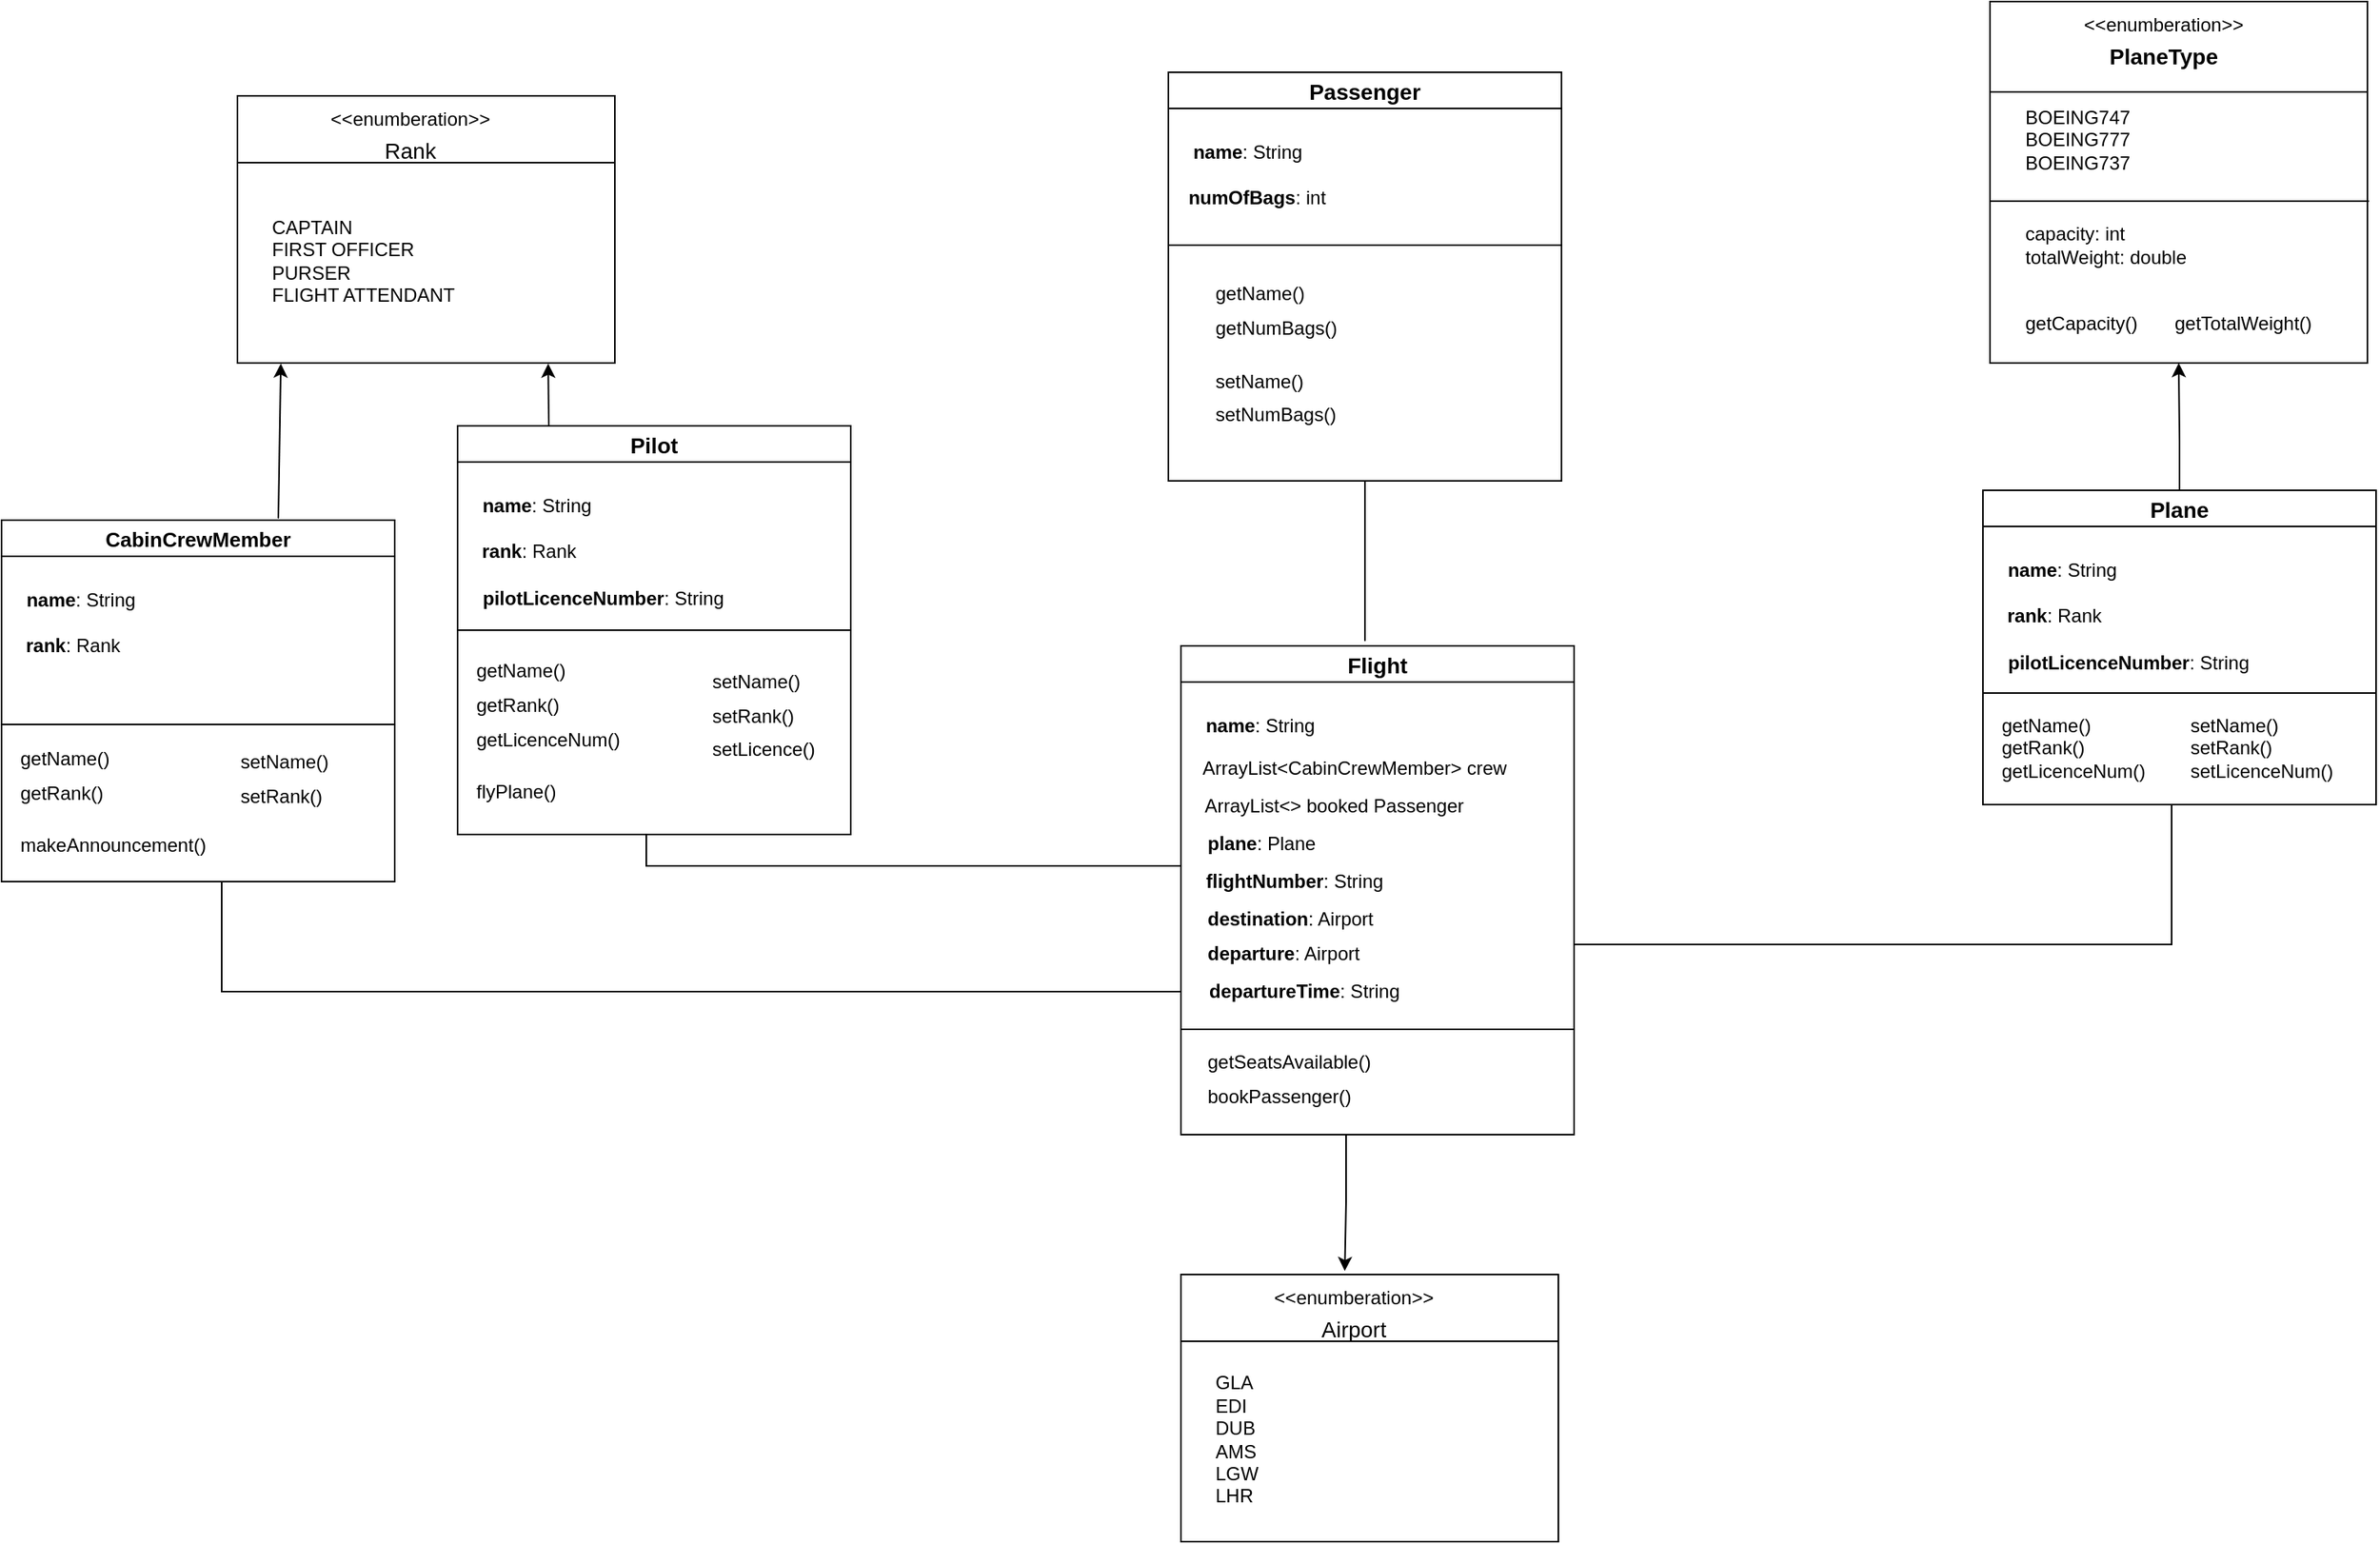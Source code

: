 <mxfile version="19.0.0" type="device"><diagram id="9QdUqoAenT8YlP3e76xV" name="Page-1"><mxGraphModel dx="1706" dy="982" grid="1" gridSize="10" guides="1" tooltips="1" connect="1" arrows="1" fold="1" page="1" pageScale="1" pageWidth="1654" pageHeight="1169" math="0" shadow="0"><root><mxCell id="0"/><mxCell id="1" parent="0"/><mxCell id="eV8SULNelUoBxxyuiyI8-80" style="edgeStyle=orthogonalEdgeStyle;rounded=0;orthogonalLoop=1;jettySize=auto;html=1;entryX=0.468;entryY=-0.01;entryDx=0;entryDy=0;entryPerimeter=0;fontSize=14;endArrow=none;endFill=0;" edge="1" parent="1" source="eV8SULNelUoBxxyuiyI8-2" target="eV8SULNelUoBxxyuiyI8-57"><mxGeometry relative="1" as="geometry"/></mxCell><mxCell id="eV8SULNelUoBxxyuiyI8-2" value="Passenger" style="swimlane;fontSize=14;" vertex="1" parent="1"><mxGeometry x="792" y="175" width="250" height="260" as="geometry"/></mxCell><mxCell id="eV8SULNelUoBxxyuiyI8-3" value="&lt;b&gt;name&lt;/b&gt;: String" style="text;html=1;align=center;verticalAlign=middle;resizable=0;points=[];autosize=1;strokeColor=none;fillColor=none;" vertex="1" parent="eV8SULNelUoBxxyuiyI8-2"><mxGeometry x="10" y="41" width="80" height="20" as="geometry"/></mxCell><mxCell id="eV8SULNelUoBxxyuiyI8-4" value="&lt;b&gt;numOfBags&lt;/b&gt;: int" style="text;html=1;align=center;verticalAlign=middle;resizable=0;points=[];autosize=1;strokeColor=none;fillColor=none;" vertex="1" parent="eV8SULNelUoBxxyuiyI8-2"><mxGeometry x="6" y="70" width="100" height="20" as="geometry"/></mxCell><mxCell id="eV8SULNelUoBxxyuiyI8-34" value="&lt;p style=&quot;line-height: 1.8;&quot;&gt;getName()&lt;br&gt;getNumBags()&lt;/p&gt;&lt;p style=&quot;line-height: 1.8;&quot;&gt;setName()&lt;br&gt;setNumBags()&lt;/p&gt;" style="text;html=1;align=left;verticalAlign=middle;resizable=0;points=[];autosize=1;strokeColor=none;fillColor=none;" vertex="1" parent="eV8SULNelUoBxxyuiyI8-2"><mxGeometry x="28" y="115" width="90" height="130" as="geometry"/></mxCell><mxCell id="eV8SULNelUoBxxyuiyI8-5" value="" style="endArrow=none;html=1;rounded=0;" edge="1" parent="eV8SULNelUoBxxyuiyI8-2"><mxGeometry width="50" height="50" relative="1" as="geometry"><mxPoint y="110" as="sourcePoint"/><mxPoint x="250" y="110" as="targetPoint"/></mxGeometry></mxCell><mxCell id="eV8SULNelUoBxxyuiyI8-14" value="" style="rounded=0;whiteSpace=wrap;html=1;" vertex="1" parent="1"><mxGeometry x="200" y="190" width="240" height="170" as="geometry"/></mxCell><mxCell id="eV8SULNelUoBxxyuiyI8-15" value="" style="endArrow=none;html=1;rounded=0;exitX=0;exitY=0.25;exitDx=0;exitDy=0;entryX=1;entryY=0.25;entryDx=0;entryDy=0;" edge="1" parent="1" source="eV8SULNelUoBxxyuiyI8-14" target="eV8SULNelUoBxxyuiyI8-14"><mxGeometry width="50" height="50" relative="1" as="geometry"><mxPoint x="-110" y="590" as="sourcePoint"/><mxPoint x="150" y="320" as="targetPoint"/></mxGeometry></mxCell><mxCell id="eV8SULNelUoBxxyuiyI8-16" value="&amp;lt;&amp;lt;enumberation&amp;gt;&amp;gt;" style="text;html=1;strokeColor=none;fillColor=none;align=center;verticalAlign=middle;whiteSpace=wrap;rounded=0;" vertex="1" parent="1"><mxGeometry x="280" y="190" width="60" height="30" as="geometry"/></mxCell><mxCell id="eV8SULNelUoBxxyuiyI8-17" value="&lt;font style=&quot;font-size: 14px;&quot;&gt;Rank&lt;/font&gt;" style="text;html=1;strokeColor=none;fillColor=none;align=center;verticalAlign=middle;whiteSpace=wrap;rounded=0;" vertex="1" parent="1"><mxGeometry x="280" y="210" width="60" height="30" as="geometry"/></mxCell><mxCell id="eV8SULNelUoBxxyuiyI8-18" value="CAPTAIN&lt;br&gt;FIRST OFFICER&lt;br&gt;PURSER&lt;br&gt;FLIGHT ATTENDANT" style="text;html=1;strokeColor=none;fillColor=none;align=left;verticalAlign=middle;whiteSpace=wrap;rounded=0;" vertex="1" parent="1"><mxGeometry x="220" y="280" width="140" height="30" as="geometry"/></mxCell><mxCell id="eV8SULNelUoBxxyuiyI8-21" value="CabinCrewMember" style="swimlane;fontSize=13;" vertex="1" parent="1"><mxGeometry x="50" y="460" width="250" height="230" as="geometry"/></mxCell><mxCell id="eV8SULNelUoBxxyuiyI8-22" value="&lt;b&gt;name&lt;/b&gt;: String" style="text;html=1;align=center;verticalAlign=middle;resizable=0;points=[];autosize=1;strokeColor=none;fillColor=none;" vertex="1" parent="eV8SULNelUoBxxyuiyI8-21"><mxGeometry x="10" y="41" width="80" height="20" as="geometry"/></mxCell><mxCell id="eV8SULNelUoBxxyuiyI8-23" value="&lt;b&gt;rank&lt;/b&gt;: Rank" style="text;html=1;align=center;verticalAlign=middle;resizable=0;points=[];autosize=1;strokeColor=none;fillColor=none;" vertex="1" parent="eV8SULNelUoBxxyuiyI8-21"><mxGeometry x="5" y="70" width="80" height="20" as="geometry"/></mxCell><mxCell id="eV8SULNelUoBxxyuiyI8-35" value="&lt;p style=&quot;line-height: 1.8;&quot;&gt;getName()&lt;br&gt;getRank()&lt;/p&gt;&lt;p style=&quot;line-height: 1.8;&quot;&gt;makeAnnouncement()&lt;/p&gt;" style="text;html=1;align=left;verticalAlign=middle;resizable=0;points=[];autosize=1;strokeColor=none;fillColor=none;" vertex="1" parent="eV8SULNelUoBxxyuiyI8-21"><mxGeometry x="10" y="125" width="130" height="110" as="geometry"/></mxCell><mxCell id="eV8SULNelUoBxxyuiyI8-36" value="" style="endArrow=none;html=1;rounded=0;" edge="1" parent="eV8SULNelUoBxxyuiyI8-21"><mxGeometry width="50" height="50" relative="1" as="geometry"><mxPoint y="130" as="sourcePoint"/><mxPoint x="250" y="130" as="targetPoint"/></mxGeometry></mxCell><mxCell id="eV8SULNelUoBxxyuiyI8-84" value="&lt;p style=&quot;line-height: 1.8;&quot;&gt;setName()&lt;br&gt;setRank()&lt;/p&gt;" style="text;html=1;align=left;verticalAlign=middle;resizable=0;points=[];autosize=1;strokeColor=none;fillColor=none;" vertex="1" parent="eV8SULNelUoBxxyuiyI8-21"><mxGeometry x="150" y="130" width="70" height="70" as="geometry"/></mxCell><mxCell id="eV8SULNelUoBxxyuiyI8-79" style="edgeStyle=orthogonalEdgeStyle;rounded=0;orthogonalLoop=1;jettySize=auto;html=1;fontSize=14;endArrow=none;endFill=0;" edge="1" parent="1" source="eV8SULNelUoBxxyuiyI8-24"><mxGeometry relative="1" as="geometry"><mxPoint x="800" y="680" as="targetPoint"/><Array as="points"><mxPoint x="460" y="680"/></Array></mxGeometry></mxCell><mxCell id="eV8SULNelUoBxxyuiyI8-24" value="Pilot" style="swimlane;fontSize=14;" vertex="1" parent="1"><mxGeometry x="340" y="400" width="250" height="260" as="geometry"/></mxCell><mxCell id="eV8SULNelUoBxxyuiyI8-25" value="&lt;b&gt;name&lt;/b&gt;: String" style="text;html=1;align=center;verticalAlign=middle;resizable=0;points=[];autosize=1;strokeColor=none;fillColor=none;" vertex="1" parent="eV8SULNelUoBxxyuiyI8-24"><mxGeometry x="10" y="41" width="80" height="20" as="geometry"/></mxCell><mxCell id="eV8SULNelUoBxxyuiyI8-26" value="&lt;b&gt;rank&lt;/b&gt;: Rank" style="text;html=1;align=center;verticalAlign=middle;resizable=0;points=[];autosize=1;strokeColor=none;fillColor=none;" vertex="1" parent="eV8SULNelUoBxxyuiyI8-24"><mxGeometry x="5" y="70" width="80" height="20" as="geometry"/></mxCell><mxCell id="eV8SULNelUoBxxyuiyI8-27" value="&lt;b&gt;pilotLicenceNumber&lt;/b&gt;: String" style="text;html=1;align=left;verticalAlign=middle;resizable=0;points=[];autosize=1;strokeColor=none;fillColor=none;" vertex="1" parent="eV8SULNelUoBxxyuiyI8-24"><mxGeometry x="14" y="100" width="170" height="20" as="geometry"/></mxCell><mxCell id="eV8SULNelUoBxxyuiyI8-37" value="" style="endArrow=none;html=1;rounded=0;" edge="1" parent="eV8SULNelUoBxxyuiyI8-24"><mxGeometry width="50" height="50" relative="1" as="geometry"><mxPoint y="130" as="sourcePoint"/><mxPoint x="250" y="130" as="targetPoint"/></mxGeometry></mxCell><mxCell id="eV8SULNelUoBxxyuiyI8-38" value="&lt;p style=&quot;line-height: 1.8;&quot;&gt;getName()&lt;br&gt;getRank()&lt;br&gt;getLicenceNum()&lt;/p&gt;&lt;p style=&quot;line-height: 1.8;&quot;&gt;flyPlane()&lt;/p&gt;" style="text;html=1;align=left;verticalAlign=middle;resizable=0;points=[];autosize=1;strokeColor=none;fillColor=none;" vertex="1" parent="eV8SULNelUoBxxyuiyI8-24"><mxGeometry x="10" y="130" width="110" height="130" as="geometry"/></mxCell><mxCell id="eV8SULNelUoBxxyuiyI8-83" value="&lt;p style=&quot;line-height: 1.8;&quot;&gt;setName()&lt;br&gt;setRank()&lt;br&gt;setLicence()&lt;/p&gt;" style="text;html=1;align=left;verticalAlign=middle;resizable=0;points=[];autosize=1;strokeColor=none;fillColor=none;" vertex="1" parent="eV8SULNelUoBxxyuiyI8-24"><mxGeometry x="160" y="140" width="80" height="90" as="geometry"/></mxCell><mxCell id="eV8SULNelUoBxxyuiyI8-28" value="" style="endArrow=classic;html=1;rounded=0;entryX=0.115;entryY=1.002;entryDx=0;entryDy=0;entryPerimeter=0;exitX=0.704;exitY=-0.005;exitDx=0;exitDy=0;exitPerimeter=0;" edge="1" parent="1" source="eV8SULNelUoBxxyuiyI8-21" target="eV8SULNelUoBxxyuiyI8-14"><mxGeometry width="50" height="50" relative="1" as="geometry"><mxPoint x="228" y="440" as="sourcePoint"/><mxPoint x="50" y="160" as="targetPoint"/></mxGeometry></mxCell><mxCell id="eV8SULNelUoBxxyuiyI8-29" value="" style="endArrow=classic;html=1;rounded=0;entryX=0.115;entryY=1.002;entryDx=0;entryDy=0;entryPerimeter=0;" edge="1" parent="1"><mxGeometry width="50" height="50" relative="1" as="geometry"><mxPoint x="398" y="400" as="sourcePoint"/><mxPoint x="397.6" y="360.4" as="targetPoint"/></mxGeometry></mxCell><mxCell id="eV8SULNelUoBxxyuiyI8-55" style="edgeStyle=orthogonalEdgeStyle;rounded=0;orthogonalLoop=1;jettySize=auto;html=1;entryX=0.5;entryY=1;entryDx=0;entryDy=0;" edge="1" parent="1" source="eV8SULNelUoBxxyuiyI8-30" target="eV8SULNelUoBxxyuiyI8-46"><mxGeometry relative="1" as="geometry"><mxPoint x="1435" y="370" as="targetPoint"/><Array as="points"><mxPoint x="1435" y="410"/><mxPoint x="1435" y="410"/></Array></mxGeometry></mxCell><mxCell id="eV8SULNelUoBxxyuiyI8-81" style="edgeStyle=orthogonalEdgeStyle;rounded=0;orthogonalLoop=1;jettySize=auto;html=1;exitX=0.5;exitY=1;exitDx=0;exitDy=0;fontSize=14;endArrow=none;endFill=0;" edge="1" parent="1" source="eV8SULNelUoBxxyuiyI8-30"><mxGeometry relative="1" as="geometry"><mxPoint x="1050" y="730" as="targetPoint"/><Array as="points"><mxPoint x="1430" y="641"/><mxPoint x="1430" y="730"/></Array></mxGeometry></mxCell><mxCell id="eV8SULNelUoBxxyuiyI8-30" value="Plane" style="swimlane;fontSize=14;" vertex="1" parent="1"><mxGeometry x="1310" y="441" width="250" height="200" as="geometry"/></mxCell><mxCell id="eV8SULNelUoBxxyuiyI8-31" value="&lt;b&gt;name&lt;/b&gt;: String" style="text;html=1;align=center;verticalAlign=middle;resizable=0;points=[];autosize=1;strokeColor=none;fillColor=none;" vertex="1" parent="eV8SULNelUoBxxyuiyI8-30"><mxGeometry x="10" y="41" width="80" height="20" as="geometry"/></mxCell><mxCell id="eV8SULNelUoBxxyuiyI8-32" value="&lt;b&gt;rank&lt;/b&gt;: Rank" style="text;html=1;align=center;verticalAlign=middle;resizable=0;points=[];autosize=1;strokeColor=none;fillColor=none;" vertex="1" parent="eV8SULNelUoBxxyuiyI8-30"><mxGeometry x="5" y="70" width="80" height="20" as="geometry"/></mxCell><mxCell id="eV8SULNelUoBxxyuiyI8-33" value="&lt;b&gt;pilotLicenceNumber&lt;/b&gt;: String" style="text;html=1;align=left;verticalAlign=middle;resizable=0;points=[];autosize=1;strokeColor=none;fillColor=none;" vertex="1" parent="eV8SULNelUoBxxyuiyI8-30"><mxGeometry x="14" y="100" width="170" height="20" as="geometry"/></mxCell><mxCell id="eV8SULNelUoBxxyuiyI8-39" value="" style="endArrow=none;html=1;rounded=0;" edge="1" parent="eV8SULNelUoBxxyuiyI8-30"><mxGeometry width="50" height="50" relative="1" as="geometry"><mxPoint y="129" as="sourcePoint"/><mxPoint x="250" y="129" as="targetPoint"/></mxGeometry></mxCell><mxCell id="eV8SULNelUoBxxyuiyI8-40" value="getName()&lt;br&gt;getRank()&lt;br&gt;getLicenceNum()" style="text;html=1;align=left;verticalAlign=middle;resizable=0;points=[];autosize=1;strokeColor=none;fillColor=none;" vertex="1" parent="eV8SULNelUoBxxyuiyI8-30"><mxGeometry x="10" y="139" width="110" height="50" as="geometry"/></mxCell><mxCell id="eV8SULNelUoBxxyuiyI8-85" value="setName()&lt;br&gt;setRank()&lt;br&gt;setLicenceNum()" style="text;html=1;align=left;verticalAlign=middle;resizable=0;points=[];autosize=1;strokeColor=none;fillColor=none;" vertex="1" parent="eV8SULNelUoBxxyuiyI8-30"><mxGeometry x="130" y="139" width="110" height="50" as="geometry"/></mxCell><mxCell id="eV8SULNelUoBxxyuiyI8-46" value="" style="rounded=0;whiteSpace=wrap;html=1;" vertex="1" parent="1"><mxGeometry x="1314.5" y="130" width="240" height="230" as="geometry"/></mxCell><mxCell id="eV8SULNelUoBxxyuiyI8-47" value="" style="endArrow=none;html=1;rounded=0;exitX=0;exitY=0.25;exitDx=0;exitDy=0;entryX=1;entryY=0.25;entryDx=0;entryDy=0;" edge="1" parent="1" source="eV8SULNelUoBxxyuiyI8-46" target="eV8SULNelUoBxxyuiyI8-46"><mxGeometry width="50" height="50" relative="1" as="geometry"><mxPoint x="1004.5" y="530" as="sourcePoint"/><mxPoint x="1264.5" y="260" as="targetPoint"/></mxGeometry></mxCell><mxCell id="eV8SULNelUoBxxyuiyI8-48" value="&amp;lt;&amp;lt;enumberation&amp;gt;&amp;gt;" style="text;html=1;strokeColor=none;fillColor=none;align=center;verticalAlign=middle;whiteSpace=wrap;rounded=0;" vertex="1" parent="1"><mxGeometry x="1394.5" y="130" width="60" height="30" as="geometry"/></mxCell><mxCell id="eV8SULNelUoBxxyuiyI8-49" value="PlaneType" style="text;html=1;strokeColor=none;fillColor=none;align=center;verticalAlign=middle;whiteSpace=wrap;rounded=0;fontStyle=1;fontSize=14;" vertex="1" parent="1"><mxGeometry x="1394.5" y="150" width="60" height="30" as="geometry"/></mxCell><mxCell id="eV8SULNelUoBxxyuiyI8-50" value="BOEING747&lt;br&gt;BOEING777&lt;br&gt;BOEING737&lt;br&gt;" style="text;html=1;strokeColor=none;fillColor=none;align=left;verticalAlign=middle;whiteSpace=wrap;rounded=0;" vertex="1" parent="1"><mxGeometry x="1334.5" y="203" width="60" height="30" as="geometry"/></mxCell><mxCell id="eV8SULNelUoBxxyuiyI8-52" value="" style="endArrow=none;html=1;rounded=0;" edge="1" parent="1"><mxGeometry width="50" height="50" relative="1" as="geometry"><mxPoint x="1314.5" y="257" as="sourcePoint"/><mxPoint x="1555.5" y="257" as="targetPoint"/></mxGeometry></mxCell><mxCell id="eV8SULNelUoBxxyuiyI8-54" value="capacity: int&lt;br&gt;totalWeight: double" style="text;html=1;strokeColor=none;fillColor=none;align=left;verticalAlign=middle;whiteSpace=wrap;rounded=0;" vertex="1" parent="1"><mxGeometry x="1334.5" y="270" width="110" height="30" as="geometry"/></mxCell><mxCell id="eV8SULNelUoBxxyuiyI8-57" value="Flight" style="swimlane;fontSize=14;" vertex="1" parent="1"><mxGeometry x="800" y="540" width="250" height="311" as="geometry"/></mxCell><mxCell id="eV8SULNelUoBxxyuiyI8-58" value="&lt;b&gt;name&lt;/b&gt;: String" style="text;html=1;align=center;verticalAlign=middle;resizable=0;points=[];autosize=1;strokeColor=none;fillColor=none;" vertex="1" parent="eV8SULNelUoBxxyuiyI8-57"><mxGeometry x="10" y="41" width="80" height="20" as="geometry"/></mxCell><mxCell id="eV8SULNelUoBxxyuiyI8-59" value="ArrayList&amp;lt;CabinCrewMember&amp;gt; crew" style="text;html=1;align=center;verticalAlign=middle;resizable=0;points=[];autosize=1;strokeColor=none;fillColor=none;" vertex="1" parent="eV8SULNelUoBxxyuiyI8-57"><mxGeometry x="5" y="68" width="210" height="20" as="geometry"/></mxCell><mxCell id="eV8SULNelUoBxxyuiyI8-60" value="&lt;p style=&quot;line-height: 1.8;&quot;&gt;getSeatsAvailable()&lt;br&gt;bookPassenger()&lt;/p&gt;" style="text;html=1;align=left;verticalAlign=middle;resizable=0;points=[];autosize=1;strokeColor=none;fillColor=none;" vertex="1" parent="eV8SULNelUoBxxyuiyI8-57"><mxGeometry x="15" y="241" width="120" height="70" as="geometry"/></mxCell><mxCell id="eV8SULNelUoBxxyuiyI8-62" value="" style="endArrow=none;html=1;rounded=0;" edge="1" parent="eV8SULNelUoBxxyuiyI8-57"><mxGeometry width="50" height="50" relative="1" as="geometry"><mxPoint y="244" as="sourcePoint"/><mxPoint x="250" y="244" as="targetPoint"/></mxGeometry></mxCell><mxCell id="eV8SULNelUoBxxyuiyI8-64" value="&lt;b&gt;plane&lt;/b&gt;: Plane" style="text;html=1;align=left;verticalAlign=middle;resizable=0;points=[];autosize=1;strokeColor=none;fillColor=none;" vertex="1" parent="eV8SULNelUoBxxyuiyI8-57"><mxGeometry x="15" y="116" width="80" height="20" as="geometry"/></mxCell><mxCell id="eV8SULNelUoBxxyuiyI8-68" value="&lt;b&gt;destination&lt;/b&gt;: Airport" style="text;html=1;align=left;verticalAlign=middle;resizable=0;points=[];autosize=1;strokeColor=none;fillColor=none;" vertex="1" parent="eV8SULNelUoBxxyuiyI8-57"><mxGeometry x="15" y="164" width="120" height="20" as="geometry"/></mxCell><mxCell id="eV8SULNelUoBxxyuiyI8-61" value="ArrayList&amp;lt;&amp;gt; booked Passenger" style="text;html=1;align=center;verticalAlign=middle;resizable=0;points=[];autosize=1;strokeColor=none;fillColor=none;" vertex="1" parent="1"><mxGeometry x="807" y="632" width="180" height="20" as="geometry"/></mxCell><mxCell id="eV8SULNelUoBxxyuiyI8-65" value="&lt;b&gt;flightNumber&lt;/b&gt;: String" style="text;html=1;align=left;verticalAlign=middle;resizable=0;points=[];autosize=1;strokeColor=none;fillColor=none;" vertex="1" parent="1"><mxGeometry x="814" y="680" width="130" height="20" as="geometry"/></mxCell><mxCell id="eV8SULNelUoBxxyuiyI8-69" value="&lt;b&gt;departure&lt;/b&gt;: Airport" style="text;html=1;align=left;verticalAlign=middle;resizable=0;points=[];autosize=1;strokeColor=none;fillColor=none;" vertex="1" parent="1"><mxGeometry x="815" y="726" width="110" height="20" as="geometry"/></mxCell><mxCell id="eV8SULNelUoBxxyuiyI8-70" value="&lt;b&gt;departureTime&lt;/b&gt;: String" style="text;html=1;align=left;verticalAlign=middle;resizable=0;points=[];autosize=1;strokeColor=none;fillColor=none;" vertex="1" parent="1"><mxGeometry x="816" y="750" width="140" height="20" as="geometry"/></mxCell><mxCell id="eV8SULNelUoBxxyuiyI8-74" style="edgeStyle=orthogonalEdgeStyle;rounded=0;orthogonalLoop=1;jettySize=auto;html=1;exitX=0.5;exitY=1;exitDx=0;exitDy=0;" edge="1" parent="1" source="eV8SULNelUoBxxyuiyI8-14" target="eV8SULNelUoBxxyuiyI8-14"><mxGeometry relative="1" as="geometry"/></mxCell><mxCell id="eV8SULNelUoBxxyuiyI8-78" value="" style="endArrow=none;html=1;rounded=0;fontSize=14;" edge="1" parent="1"><mxGeometry width="50" height="50" relative="1" as="geometry"><mxPoint x="190" y="690" as="sourcePoint"/><mxPoint x="800" y="760" as="targetPoint"/><Array as="points"><mxPoint x="190" y="760"/></Array></mxGeometry></mxCell><mxCell id="eV8SULNelUoBxxyuiyI8-86" value="getCapacity()&lt;br&gt;" style="text;html=1;strokeColor=none;fillColor=none;align=left;verticalAlign=middle;whiteSpace=wrap;rounded=0;" vertex="1" parent="1"><mxGeometry x="1334.5" y="320" width="110" height="30" as="geometry"/></mxCell><mxCell id="eV8SULNelUoBxxyuiyI8-87" value="getTotalWeight()" style="text;html=1;strokeColor=none;fillColor=none;align=left;verticalAlign=middle;whiteSpace=wrap;rounded=0;" vertex="1" parent="1"><mxGeometry x="1430" y="320" width="110" height="30" as="geometry"/></mxCell><mxCell id="eV8SULNelUoBxxyuiyI8-93" value="" style="rounded=0;whiteSpace=wrap;html=1;" vertex="1" parent="1"><mxGeometry x="800" y="940" width="240" height="170" as="geometry"/></mxCell><mxCell id="eV8SULNelUoBxxyuiyI8-94" value="" style="endArrow=none;html=1;rounded=0;exitX=0;exitY=0.25;exitDx=0;exitDy=0;entryX=1;entryY=0.25;entryDx=0;entryDy=0;" edge="1" parent="1" source="eV8SULNelUoBxxyuiyI8-93" target="eV8SULNelUoBxxyuiyI8-93"><mxGeometry width="50" height="50" relative="1" as="geometry"><mxPoint x="800" y="1260" as="sourcePoint"/><mxPoint x="1060" y="990" as="targetPoint"/></mxGeometry></mxCell><mxCell id="eV8SULNelUoBxxyuiyI8-95" value="&amp;lt;&amp;lt;enumberation&amp;gt;&amp;gt;" style="text;html=1;strokeColor=none;fillColor=none;align=center;verticalAlign=middle;whiteSpace=wrap;rounded=0;" vertex="1" parent="1"><mxGeometry x="880" y="940" width="60" height="30" as="geometry"/></mxCell><mxCell id="eV8SULNelUoBxxyuiyI8-96" value="&lt;font style=&quot;font-size: 14px;&quot;&gt;Airport&lt;/font&gt;" style="text;html=1;strokeColor=none;fillColor=none;align=center;verticalAlign=middle;whiteSpace=wrap;rounded=0;" vertex="1" parent="1"><mxGeometry x="880" y="960" width="60" height="30" as="geometry"/></mxCell><mxCell id="eV8SULNelUoBxxyuiyI8-97" value="GLA&lt;br&gt;EDI&lt;br&gt;DUB&lt;br&gt;AMS&lt;br&gt;LGW&lt;br&gt;LHR" style="text;html=1;strokeColor=none;fillColor=none;align=left;verticalAlign=middle;whiteSpace=wrap;rounded=0;" vertex="1" parent="1"><mxGeometry x="820" y="1030" width="60" height="30" as="geometry"/></mxCell><mxCell id="eV8SULNelUoBxxyuiyI8-99" style="edgeStyle=orthogonalEdgeStyle;rounded=0;orthogonalLoop=1;jettySize=auto;html=1;entryX=0.309;entryY=-0.013;entryDx=0;entryDy=0;entryPerimeter=0;fontSize=14;endArrow=classic;endFill=1;" edge="1" parent="1"><mxGeometry relative="1" as="geometry"><mxPoint x="905" y="851" as="sourcePoint"/><mxPoint x="904.16" y="937.79" as="targetPoint"/><Array as="points"><mxPoint x="904" y="894"/></Array></mxGeometry></mxCell></root></mxGraphModel></diagram></mxfile>